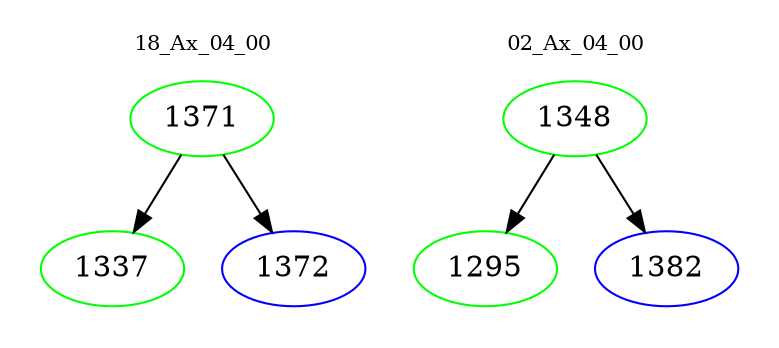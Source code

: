 digraph{
subgraph cluster_0 {
color = white
label = "18_Ax_04_00";
fontsize=10;
T0_1371 [label="1371", color="green"]
T0_1371 -> T0_1337 [color="black"]
T0_1337 [label="1337", color="green"]
T0_1371 -> T0_1372 [color="black"]
T0_1372 [label="1372", color="blue"]
}
subgraph cluster_1 {
color = white
label = "02_Ax_04_00";
fontsize=10;
T1_1348 [label="1348", color="green"]
T1_1348 -> T1_1295 [color="black"]
T1_1295 [label="1295", color="green"]
T1_1348 -> T1_1382 [color="black"]
T1_1382 [label="1382", color="blue"]
}
}
